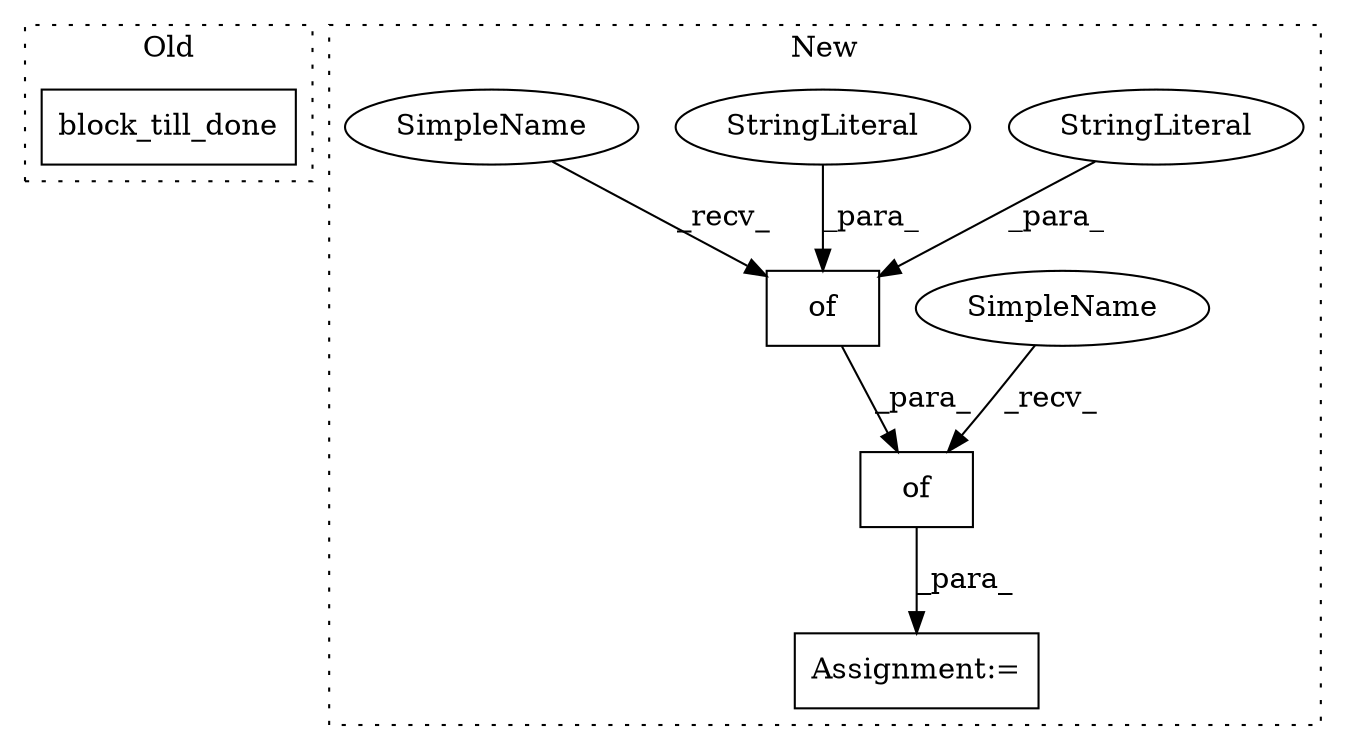 digraph G {
subgraph cluster0 {
1 [label="block_till_done" a="32" s="9975" l="17" shape="box"];
label = "Old";
style="dotted";
}
subgraph cluster1 {
2 [label="of" a="32" s="9449,9509" l="3,1" shape="box"];
3 [label="StringLiteral" a="45" s="9496" l="13" shape="ellipse"];
4 [label="of" a="32" s="9437,9581" l="3,1" shape="box"];
5 [label="Assignment:=" a="7" s="9432" l="1" shape="box"];
6 [label="StringLiteral" a="45" s="9475" l="20" shape="ellipse"];
7 [label="SimpleName" a="42" s="9433" l="3" shape="ellipse"];
8 [label="SimpleName" a="42" s="9445" l="3" shape="ellipse"];
label = "New";
style="dotted";
}
2 -> 4 [label="_para_"];
3 -> 2 [label="_para_"];
4 -> 5 [label="_para_"];
6 -> 2 [label="_para_"];
7 -> 4 [label="_recv_"];
8 -> 2 [label="_recv_"];
}